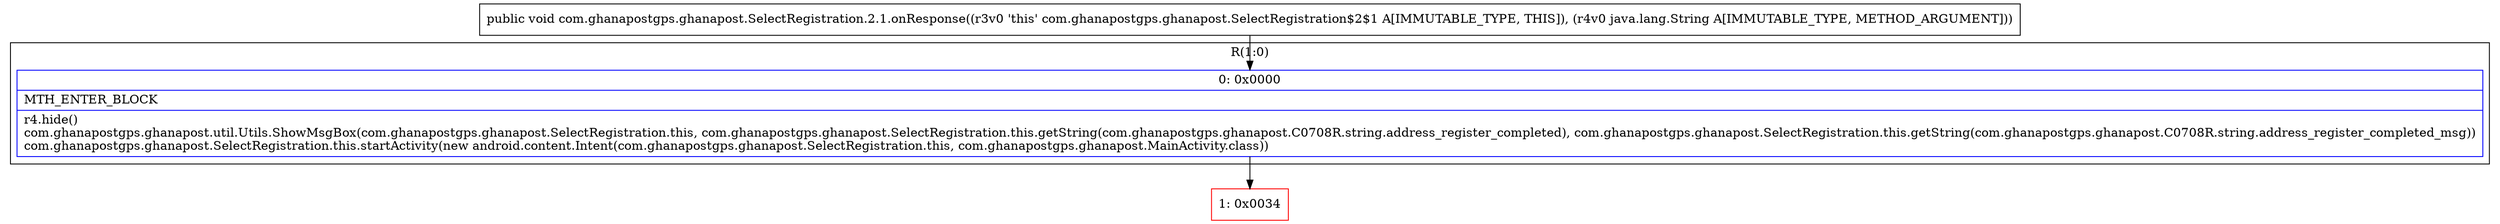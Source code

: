 digraph "CFG forcom.ghanapostgps.ghanapost.SelectRegistration.2.1.onResponse(Ljava\/lang\/String;)V" {
subgraph cluster_Region_1937069621 {
label = "R(1:0)";
node [shape=record,color=blue];
Node_0 [shape=record,label="{0\:\ 0x0000|MTH_ENTER_BLOCK\l|r4.hide()\lcom.ghanapostgps.ghanapost.util.Utils.ShowMsgBox(com.ghanapostgps.ghanapost.SelectRegistration.this, com.ghanapostgps.ghanapost.SelectRegistration.this.getString(com.ghanapostgps.ghanapost.C0708R.string.address_register_completed), com.ghanapostgps.ghanapost.SelectRegistration.this.getString(com.ghanapostgps.ghanapost.C0708R.string.address_register_completed_msg))\lcom.ghanapostgps.ghanapost.SelectRegistration.this.startActivity(new android.content.Intent(com.ghanapostgps.ghanapost.SelectRegistration.this, com.ghanapostgps.ghanapost.MainActivity.class))\l}"];
}
Node_1 [shape=record,color=red,label="{1\:\ 0x0034}"];
MethodNode[shape=record,label="{public void com.ghanapostgps.ghanapost.SelectRegistration.2.1.onResponse((r3v0 'this' com.ghanapostgps.ghanapost.SelectRegistration$2$1 A[IMMUTABLE_TYPE, THIS]), (r4v0 java.lang.String A[IMMUTABLE_TYPE, METHOD_ARGUMENT])) }"];
MethodNode -> Node_0;
Node_0 -> Node_1;
}

